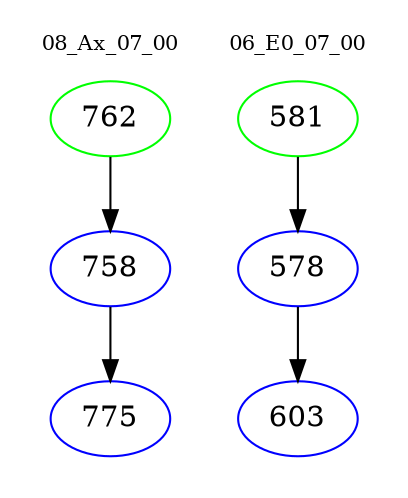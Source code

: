 digraph{
subgraph cluster_0 {
color = white
label = "08_Ax_07_00";
fontsize=10;
T0_762 [label="762", color="green"]
T0_762 -> T0_758 [color="black"]
T0_758 [label="758", color="blue"]
T0_758 -> T0_775 [color="black"]
T0_775 [label="775", color="blue"]
}
subgraph cluster_1 {
color = white
label = "06_E0_07_00";
fontsize=10;
T1_581 [label="581", color="green"]
T1_581 -> T1_578 [color="black"]
T1_578 [label="578", color="blue"]
T1_578 -> T1_603 [color="black"]
T1_603 [label="603", color="blue"]
}
}

